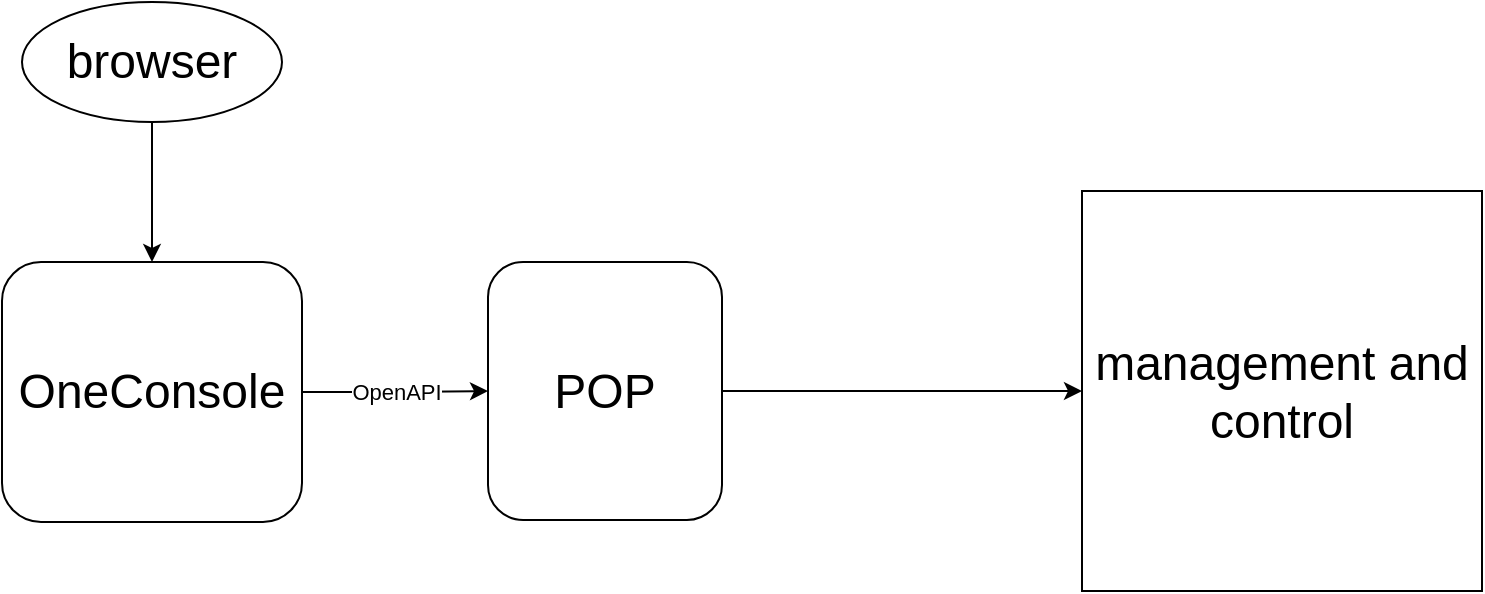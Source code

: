 <mxfile version="10.5.7" type="github"><diagram id="1QZSO5f7R2nLDMuOFDgz" name="Page-1"><mxGraphModel dx="918" dy="625" grid="1" gridSize="10" guides="1" tooltips="1" connect="1" arrows="1" fold="1" page="1" pageScale="1" pageWidth="827" pageHeight="1169" math="0" shadow="0"><root><mxCell id="0"/><mxCell id="1" parent="0"/><mxCell id="df_LVdAOA-iDfKw6djMO-2" value="&lt;font style=&quot;font-size: 24px&quot;&gt;OneConsole&lt;/font&gt;" style="rounded=1;whiteSpace=wrap;html=1;" parent="1" vertex="1"><mxGeometry x="50" y="160" width="150" height="130" as="geometry"/></mxCell><mxCell id="eY2ezrg2rdxT0gkbb6Jo-6" style="edgeStyle=orthogonalEdgeStyle;rounded=0;orthogonalLoop=1;jettySize=auto;html=1;entryX=0.5;entryY=0;entryDx=0;entryDy=0;" edge="1" parent="1" source="df_LVdAOA-iDfKw6djMO-4" target="df_LVdAOA-iDfKw6djMO-2"><mxGeometry relative="1" as="geometry"/></mxCell><mxCell id="df_LVdAOA-iDfKw6djMO-4" value="&lt;font style=&quot;font-size: 24px&quot;&gt;browser&lt;/font&gt;" style="ellipse;whiteSpace=wrap;html=1;" parent="1" vertex="1"><mxGeometry x="60" y="30" width="130" height="60" as="geometry"/></mxCell><mxCell id="df_LVdAOA-iDfKw6djMO-5" value="&lt;span&gt;&lt;font style=&quot;font-size: 24px&quot;&gt;management and control&lt;/font&gt;&lt;/span&gt;" style="whiteSpace=wrap;html=1;aspect=fixed;" parent="1" vertex="1"><mxGeometry x="590" y="124.5" width="200" height="200" as="geometry"/></mxCell><mxCell id="eY2ezrg2rdxT0gkbb6Jo-14" style="edgeStyle=orthogonalEdgeStyle;rounded=0;orthogonalLoop=1;jettySize=auto;html=1;" edge="1" parent="1" source="eY2ezrg2rdxT0gkbb6Jo-1" target="df_LVdAOA-iDfKw6djMO-5"><mxGeometry relative="1" as="geometry"><mxPoint x="560" y="220" as="targetPoint"/></mxGeometry></mxCell><mxCell id="eY2ezrg2rdxT0gkbb6Jo-1" value="&lt;span style=&quot;font-size: 24px&quot;&gt;POP&lt;/span&gt;" style="rounded=1;whiteSpace=wrap;html=1;" vertex="1" parent="1"><mxGeometry x="293" y="160" width="117" height="129" as="geometry"/></mxCell><mxCell id="eY2ezrg2rdxT0gkbb6Jo-12" value="OpenAPI" style="edgeStyle=orthogonalEdgeStyle;rounded=0;orthogonalLoop=1;jettySize=auto;html=1;entryX=0;entryY=0.5;entryDx=0;entryDy=0;" edge="1" parent="1" source="df_LVdAOA-iDfKw6djMO-2" target="eY2ezrg2rdxT0gkbb6Jo-1"><mxGeometry relative="1" as="geometry"/></mxCell></root></mxGraphModel></diagram></mxfile>